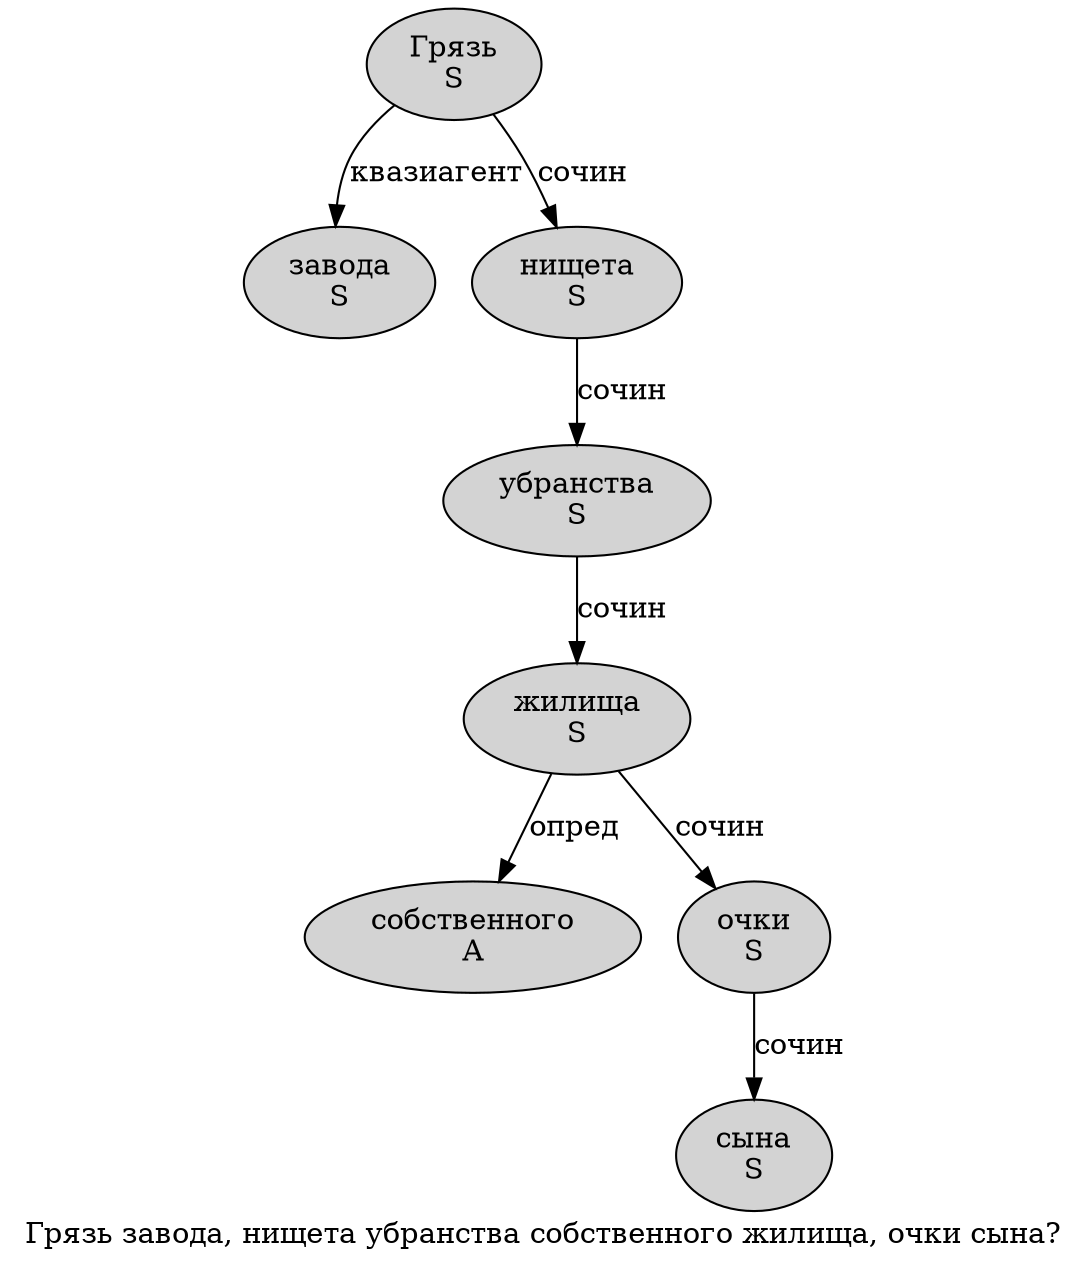 digraph SENTENCE_1206 {
	graph [label="Грязь завода, нищета убранства собственного жилища, очки сына?"]
	node [style=filled]
		0 [label="Грязь
S" color="" fillcolor=lightgray penwidth=1 shape=ellipse]
		1 [label="завода
S" color="" fillcolor=lightgray penwidth=1 shape=ellipse]
		3 [label="нищета
S" color="" fillcolor=lightgray penwidth=1 shape=ellipse]
		4 [label="убранства
S" color="" fillcolor=lightgray penwidth=1 shape=ellipse]
		5 [label="собственного
A" color="" fillcolor=lightgray penwidth=1 shape=ellipse]
		6 [label="жилища
S" color="" fillcolor=lightgray penwidth=1 shape=ellipse]
		8 [label="очки
S" color="" fillcolor=lightgray penwidth=1 shape=ellipse]
		9 [label="сына
S" color="" fillcolor=lightgray penwidth=1 shape=ellipse]
			0 -> 1 [label="квазиагент"]
			0 -> 3 [label="сочин"]
			3 -> 4 [label="сочин"]
			8 -> 9 [label="сочин"]
			6 -> 5 [label="опред"]
			6 -> 8 [label="сочин"]
			4 -> 6 [label="сочин"]
}